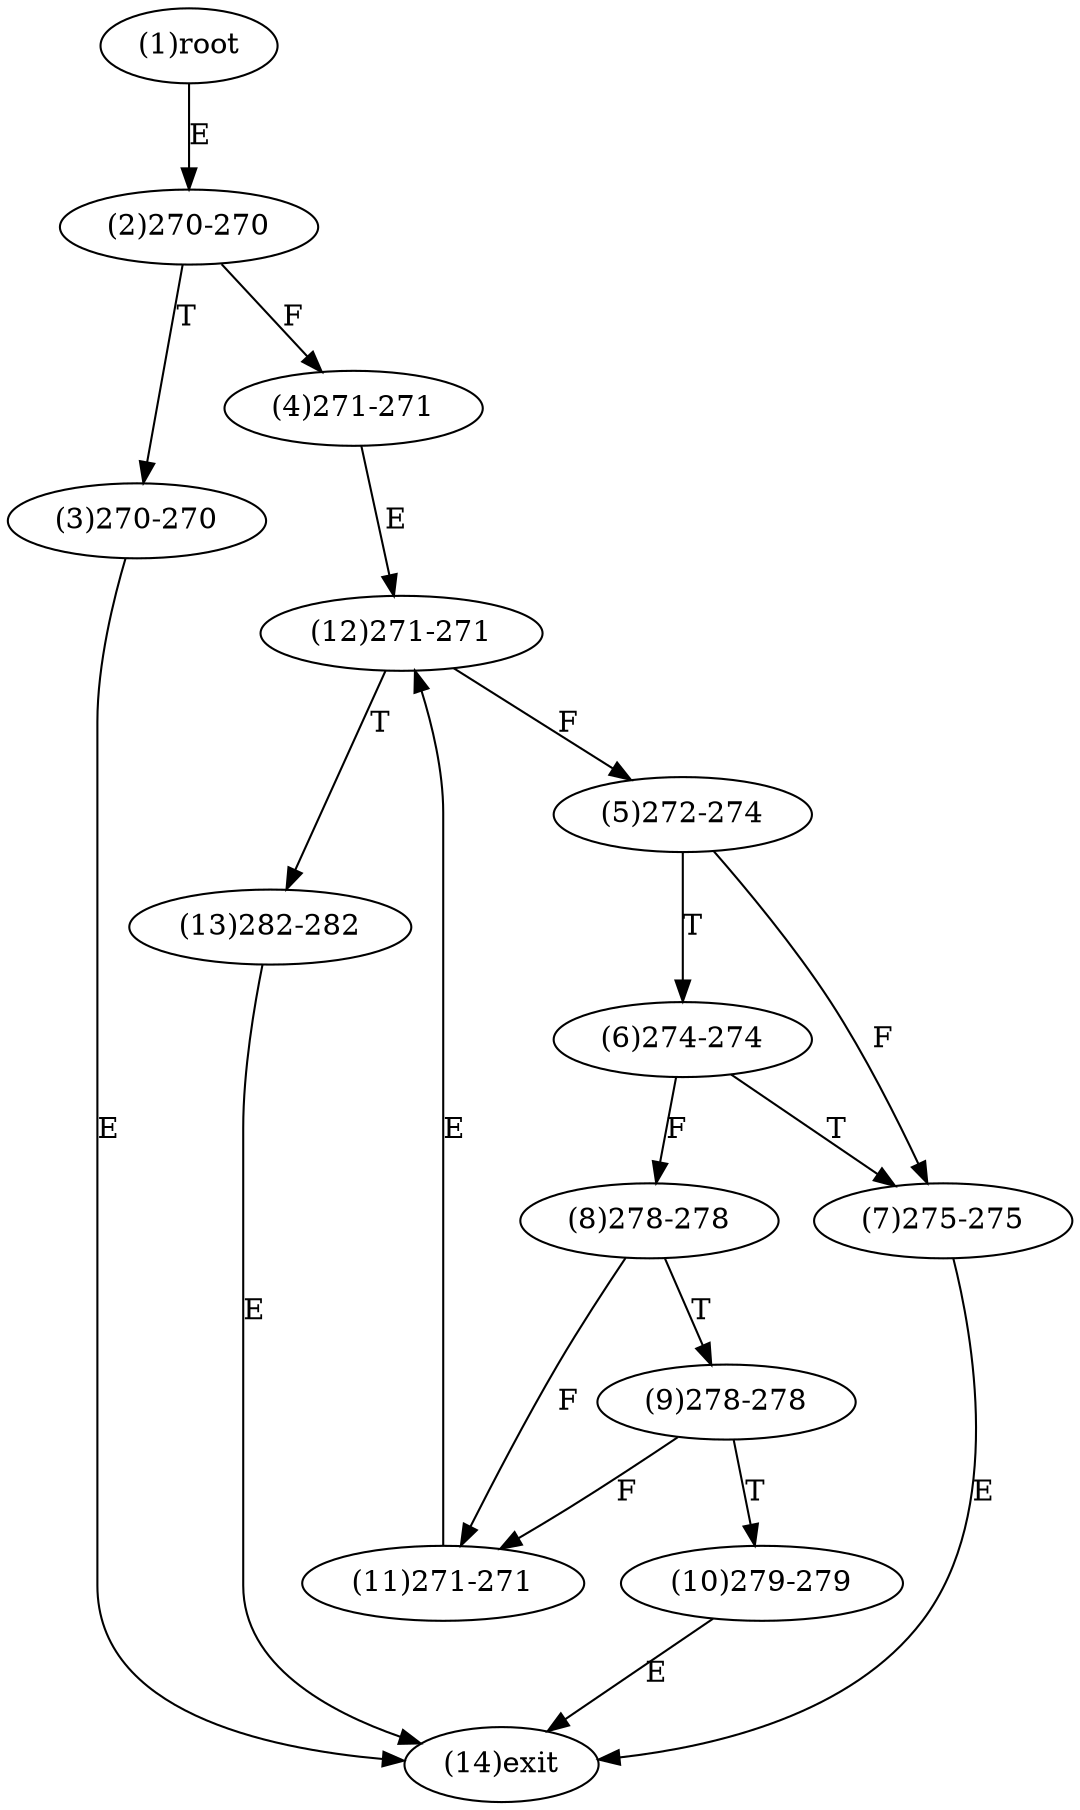 digraph "" { 
1[ label="(1)root"];
2[ label="(2)270-270"];
3[ label="(3)270-270"];
4[ label="(4)271-271"];
5[ label="(5)272-274"];
6[ label="(6)274-274"];
7[ label="(7)275-275"];
8[ label="(8)278-278"];
9[ label="(9)278-278"];
10[ label="(10)279-279"];
11[ label="(11)271-271"];
12[ label="(12)271-271"];
13[ label="(13)282-282"];
14[ label="(14)exit"];
1->2[ label="E"];
2->4[ label="F"];
2->3[ label="T"];
3->14[ label="E"];
4->12[ label="E"];
5->7[ label="F"];
5->6[ label="T"];
6->8[ label="F"];
6->7[ label="T"];
7->14[ label="E"];
8->11[ label="F"];
8->9[ label="T"];
9->11[ label="F"];
9->10[ label="T"];
10->14[ label="E"];
11->12[ label="E"];
12->5[ label="F"];
12->13[ label="T"];
13->14[ label="E"];
}